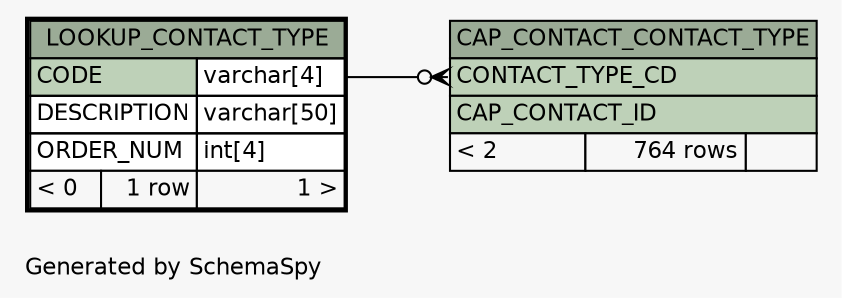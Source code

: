 // dot 2.28.0 on Windows 7 6.1
// SchemaSpy rev 590
digraph "oneDegreeRelationshipsDiagram" {
  graph [
    rankdir="RL"
    bgcolor="#f7f7f7"
    label="\nGenerated by SchemaSpy"
    labeljust="l"
    nodesep="0.18"
    ranksep="0.46"
    fontname="Helvetica"
    fontsize="11"
  ];
  node [
    fontname="Helvetica"
    fontsize="11"
    shape="plaintext"
  ];
  edge [
    arrowsize="0.8"
  ];
  "CAP_CONTACT_CONTACT_TYPE":"CONTACT_TYPE_CD":w -> "LOOKUP_CONTACT_TYPE":"CODE.type":e [arrowhead=none dir=back arrowtail=crowodot];
  "CAP_CONTACT_CONTACT_TYPE" [
    label=<
    <TABLE BORDER="0" CELLBORDER="1" CELLSPACING="0" BGCOLOR="#ffffff">
      <TR><TD COLSPAN="3" BGCOLOR="#9bab96" ALIGN="CENTER">CAP_CONTACT_CONTACT_TYPE</TD></TR>
      <TR><TD PORT="CONTACT_TYPE_CD" COLSPAN="3" BGCOLOR="#bed1b8" ALIGN="LEFT">CONTACT_TYPE_CD</TD></TR>
      <TR><TD PORT="CAP_CONTACT_ID" COLSPAN="3" BGCOLOR="#bed1b8" ALIGN="LEFT">CAP_CONTACT_ID</TD></TR>
      <TR><TD ALIGN="LEFT" BGCOLOR="#f7f7f7">&lt; 2</TD><TD ALIGN="RIGHT" BGCOLOR="#f7f7f7">764 rows</TD><TD ALIGN="RIGHT" BGCOLOR="#f7f7f7">  </TD></TR>
    </TABLE>>
    URL="CAP_CONTACT_CONTACT_TYPE.html"
    tooltip="CAP_CONTACT_CONTACT_TYPE"
  ];
  "LOOKUP_CONTACT_TYPE" [
    label=<
    <TABLE BORDER="2" CELLBORDER="1" CELLSPACING="0" BGCOLOR="#ffffff">
      <TR><TD COLSPAN="3" BGCOLOR="#9bab96" ALIGN="CENTER">LOOKUP_CONTACT_TYPE</TD></TR>
      <TR><TD PORT="CODE" COLSPAN="2" BGCOLOR="#bed1b8" ALIGN="LEFT">CODE</TD><TD PORT="CODE.type" ALIGN="LEFT">varchar[4]</TD></TR>
      <TR><TD PORT="DESCRIPTION" COLSPAN="2" ALIGN="LEFT">DESCRIPTION</TD><TD PORT="DESCRIPTION.type" ALIGN="LEFT">varchar[50]</TD></TR>
      <TR><TD PORT="ORDER_NUM" COLSPAN="2" ALIGN="LEFT">ORDER_NUM</TD><TD PORT="ORDER_NUM.type" ALIGN="LEFT">int[4]</TD></TR>
      <TR><TD ALIGN="LEFT" BGCOLOR="#f7f7f7">&lt; 0</TD><TD ALIGN="RIGHT" BGCOLOR="#f7f7f7">1 row</TD><TD ALIGN="RIGHT" BGCOLOR="#f7f7f7">1 &gt;</TD></TR>
    </TABLE>>
    URL="LOOKUP_CONTACT_TYPE.html"
    tooltip="LOOKUP_CONTACT_TYPE"
  ];
}
